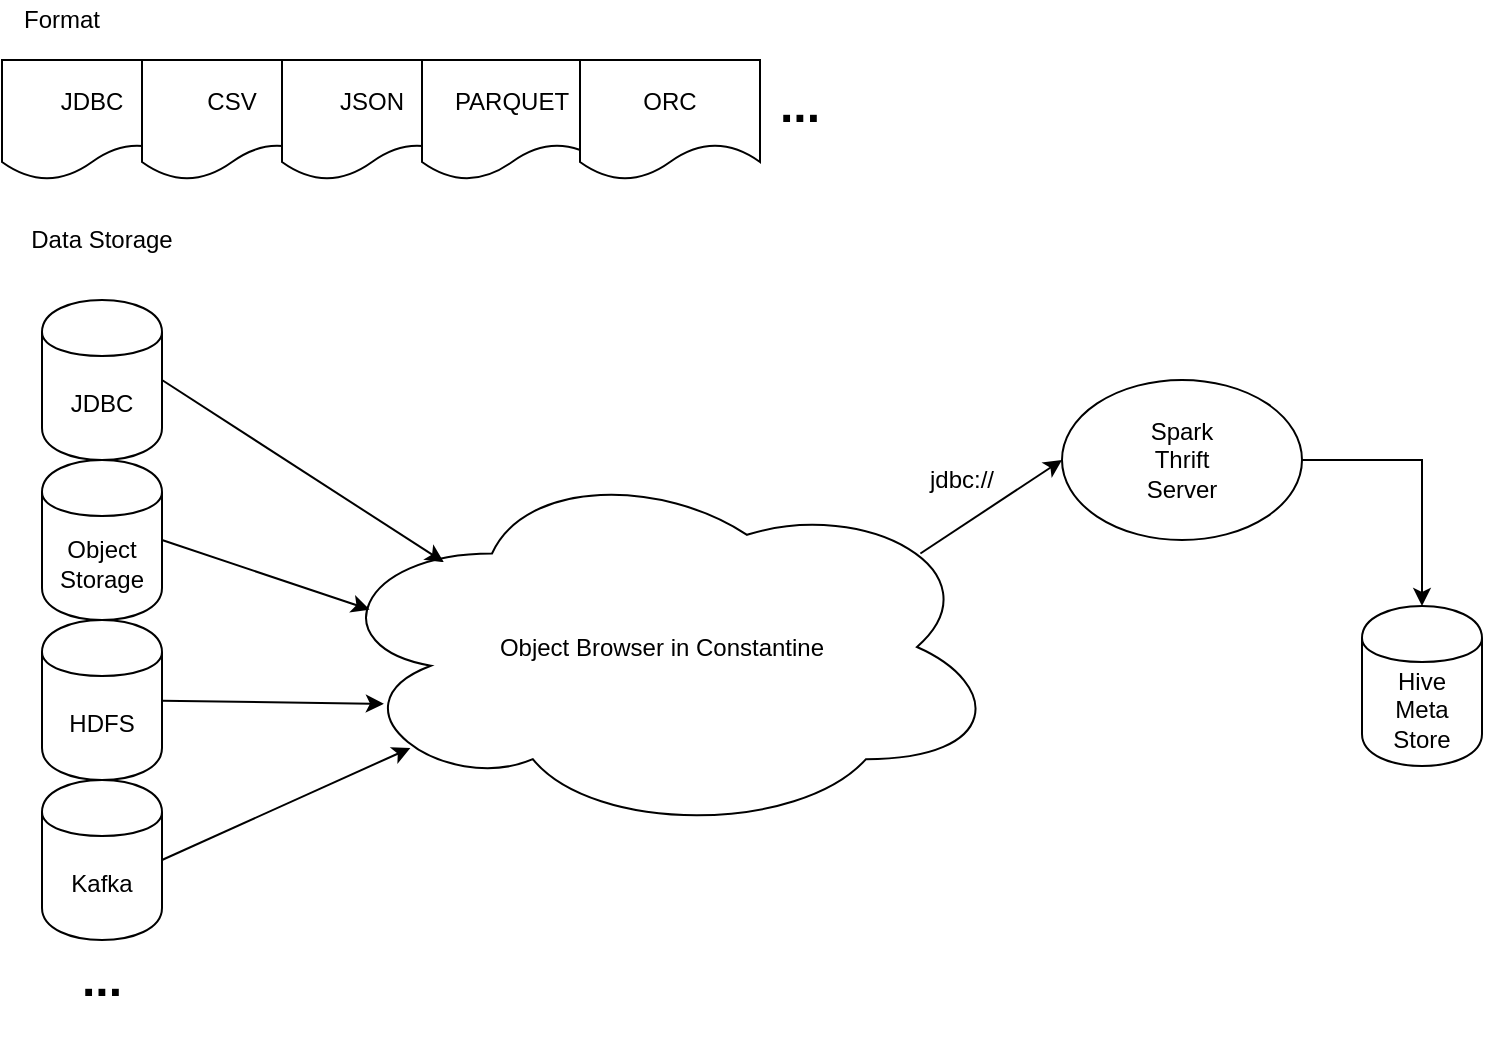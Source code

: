 <mxfile pages="1" version="11.2.8" type="github"><diagram id="QRMaexqrRLl7HI7MbOIZ" name="페이지-1"><mxGraphModel dx="1422" dy="802" grid="1" gridSize="10" guides="1" tooltips="1" connect="1" arrows="1" fold="1" page="1" pageScale="1" pageWidth="1169" pageHeight="827" math="0" shadow="0"><root><mxCell id="0"/><mxCell id="1" parent="0"/><mxCell id="E_UFR3iwlW4ipG2IwSg9-1" value="JDBC" style="shape=cylinder;whiteSpace=wrap;html=1;boundedLbl=1;backgroundOutline=1;" vertex="1" parent="1"><mxGeometry x="70" y="220" width="60" height="80" as="geometry"/></mxCell><mxCell id="E_UFR3iwlW4ipG2IwSg9-2" value="Object&lt;br&gt;Storage" style="shape=cylinder;whiteSpace=wrap;html=1;boundedLbl=1;backgroundOutline=1;" vertex="1" parent="1"><mxGeometry x="70" y="300" width="60" height="80" as="geometry"/></mxCell><mxCell id="E_UFR3iwlW4ipG2IwSg9-3" value="HDFS" style="shape=cylinder;whiteSpace=wrap;html=1;boundedLbl=1;backgroundOutline=1;" vertex="1" parent="1"><mxGeometry x="70" y="380" width="60" height="80" as="geometry"/></mxCell><mxCell id="E_UFR3iwlW4ipG2IwSg9-4" value="Kafka" style="shape=cylinder;whiteSpace=wrap;html=1;boundedLbl=1;backgroundOutline=1;" vertex="1" parent="1"><mxGeometry x="70" y="460" width="60" height="80" as="geometry"/></mxCell><mxCell id="E_UFR3iwlW4ipG2IwSg9-6" value="JDBC" style="shape=document;whiteSpace=wrap;html=1;boundedLbl=1;" vertex="1" parent="1"><mxGeometry x="50" y="100" width="90" height="60" as="geometry"/></mxCell><mxCell id="E_UFR3iwlW4ipG2IwSg9-7" value="CSV" style="shape=document;whiteSpace=wrap;html=1;boundedLbl=1;" vertex="1" parent="1"><mxGeometry x="120" y="100" width="90" height="60" as="geometry"/></mxCell><mxCell id="E_UFR3iwlW4ipG2IwSg9-9" value="JSON" style="shape=document;whiteSpace=wrap;html=1;boundedLbl=1;" vertex="1" parent="1"><mxGeometry x="190" y="100" width="90" height="60" as="geometry"/></mxCell><mxCell id="E_UFR3iwlW4ipG2IwSg9-10" value="PARQUET" style="shape=document;whiteSpace=wrap;html=1;boundedLbl=1;" vertex="1" parent="1"><mxGeometry x="260" y="100" width="90" height="60" as="geometry"/></mxCell><mxCell id="E_UFR3iwlW4ipG2IwSg9-11" value="ORC" style="shape=document;whiteSpace=wrap;html=1;boundedLbl=1;" vertex="1" parent="1"><mxGeometry x="339" y="100" width="90" height="60" as="geometry"/></mxCell><mxCell id="E_UFR3iwlW4ipG2IwSg9-12" value="Object Browser in Constantine" style="ellipse;shape=cloud;whiteSpace=wrap;html=1;" vertex="1" parent="1"><mxGeometry x="210" y="300" width="340" height="187" as="geometry"/></mxCell><mxCell id="E_UFR3iwlW4ipG2IwSg9-17" style="edgeStyle=orthogonalEdgeStyle;rounded=0;orthogonalLoop=1;jettySize=auto;html=1;exitX=1;exitY=0.5;exitDx=0;exitDy=0;entryX=0.5;entryY=0;entryDx=0;entryDy=0;" edge="1" parent="1" source="E_UFR3iwlW4ipG2IwSg9-14" target="E_UFR3iwlW4ipG2IwSg9-15"><mxGeometry relative="1" as="geometry"/></mxCell><mxCell id="E_UFR3iwlW4ipG2IwSg9-14" value="Spark&lt;br&gt;Thrift&lt;br&gt;Server" style="ellipse;whiteSpace=wrap;html=1;" vertex="1" parent="1"><mxGeometry x="580" y="260" width="120" height="80" as="geometry"/></mxCell><mxCell id="E_UFR3iwlW4ipG2IwSg9-15" value="Hive&lt;br&gt;Meta&lt;br&gt;Store" style="shape=cylinder;whiteSpace=wrap;html=1;boundedLbl=1;backgroundOutline=1;" vertex="1" parent="1"><mxGeometry x="730" y="373" width="60" height="80" as="geometry"/></mxCell><mxCell id="E_UFR3iwlW4ipG2IwSg9-16" value="&lt;h1&gt;...&lt;/h1&gt;" style="text;html=1;strokeColor=none;fillColor=none;align=center;verticalAlign=middle;whiteSpace=wrap;rounded=0;" vertex="1" parent="1"><mxGeometry x="429" y="113" width="40" height="20" as="geometry"/></mxCell><mxCell id="E_UFR3iwlW4ipG2IwSg9-19" value="" style="endArrow=classic;html=1;exitX=0.88;exitY=0.25;exitDx=0;exitDy=0;exitPerimeter=0;entryX=0;entryY=0.5;entryDx=0;entryDy=0;" edge="1" parent="1" source="E_UFR3iwlW4ipG2IwSg9-12" target="E_UFR3iwlW4ipG2IwSg9-14"><mxGeometry width="50" height="50" relative="1" as="geometry"><mxPoint x="430" y="590" as="sourcePoint"/><mxPoint x="480" y="540" as="targetPoint"/></mxGeometry></mxCell><mxCell id="E_UFR3iwlW4ipG2IwSg9-20" value="jdbc://" style="text;html=1;strokeColor=none;fillColor=none;align=center;verticalAlign=middle;whiteSpace=wrap;rounded=0;" vertex="1" parent="1"><mxGeometry x="510" y="300" width="40" height="20" as="geometry"/></mxCell><mxCell id="E_UFR3iwlW4ipG2IwSg9-23" value="" style="endArrow=classic;html=1;exitX=1;exitY=0.5;exitDx=0;exitDy=0;entryX=0.179;entryY=0.273;entryDx=0;entryDy=0;entryPerimeter=0;" edge="1" parent="1" source="E_UFR3iwlW4ipG2IwSg9-1" target="E_UFR3iwlW4ipG2IwSg9-12"><mxGeometry width="50" height="50" relative="1" as="geometry"><mxPoint x="280" y="260" as="sourcePoint"/><mxPoint x="330" y="210" as="targetPoint"/></mxGeometry></mxCell><mxCell id="E_UFR3iwlW4ipG2IwSg9-24" value="" style="endArrow=classic;html=1;exitX=1;exitY=0.5;exitDx=0;exitDy=0;entryX=0.07;entryY=0.4;entryDx=0;entryDy=0;entryPerimeter=0;" edge="1" parent="1" source="E_UFR3iwlW4ipG2IwSg9-2" target="E_UFR3iwlW4ipG2IwSg9-12"><mxGeometry width="50" height="50" relative="1" as="geometry"><mxPoint x="130" y="390" as="sourcePoint"/><mxPoint x="180" y="340" as="targetPoint"/></mxGeometry></mxCell><mxCell id="E_UFR3iwlW4ipG2IwSg9-25" value="" style="endArrow=classic;html=1;entryX=0.091;entryY=0.652;entryDx=0;entryDy=0;entryPerimeter=0;" edge="1" parent="1" source="E_UFR3iwlW4ipG2IwSg9-3" target="E_UFR3iwlW4ipG2IwSg9-12"><mxGeometry width="50" height="50" relative="1" as="geometry"><mxPoint x="210" y="510" as="sourcePoint"/><mxPoint x="260" y="460" as="targetPoint"/></mxGeometry></mxCell><mxCell id="E_UFR3iwlW4ipG2IwSg9-26" value="" style="endArrow=classic;html=1;exitX=1;exitY=0.5;exitDx=0;exitDy=0;entryX=0.13;entryY=0.77;entryDx=0;entryDy=0;entryPerimeter=0;" edge="1" parent="1" source="E_UFR3iwlW4ipG2IwSg9-4" target="E_UFR3iwlW4ipG2IwSg9-12"><mxGeometry width="50" height="50" relative="1" as="geometry"><mxPoint x="190" y="540" as="sourcePoint"/><mxPoint x="240" y="490" as="targetPoint"/></mxGeometry></mxCell><mxCell id="E_UFR3iwlW4ipG2IwSg9-27" value="Data Storage" style="text;html=1;strokeColor=none;fillColor=none;align=center;verticalAlign=middle;whiteSpace=wrap;rounded=0;" vertex="1" parent="1"><mxGeometry x="50" y="180" width="100" height="20" as="geometry"/></mxCell><mxCell id="E_UFR3iwlW4ipG2IwSg9-28" value="Format" style="text;html=1;strokeColor=none;fillColor=none;align=center;verticalAlign=middle;whiteSpace=wrap;rounded=0;" vertex="1" parent="1"><mxGeometry x="50" y="70" width="60" height="20" as="geometry"/></mxCell><mxCell id="E_UFR3iwlW4ipG2IwSg9-29" value="&lt;h1&gt;...&lt;/h1&gt;" style="text;html=1;strokeColor=none;fillColor=none;align=center;verticalAlign=middle;whiteSpace=wrap;rounded=0;" vertex="1" parent="1"><mxGeometry x="80" y="550" width="40" height="20" as="geometry"/></mxCell></root></mxGraphModel></diagram></mxfile>